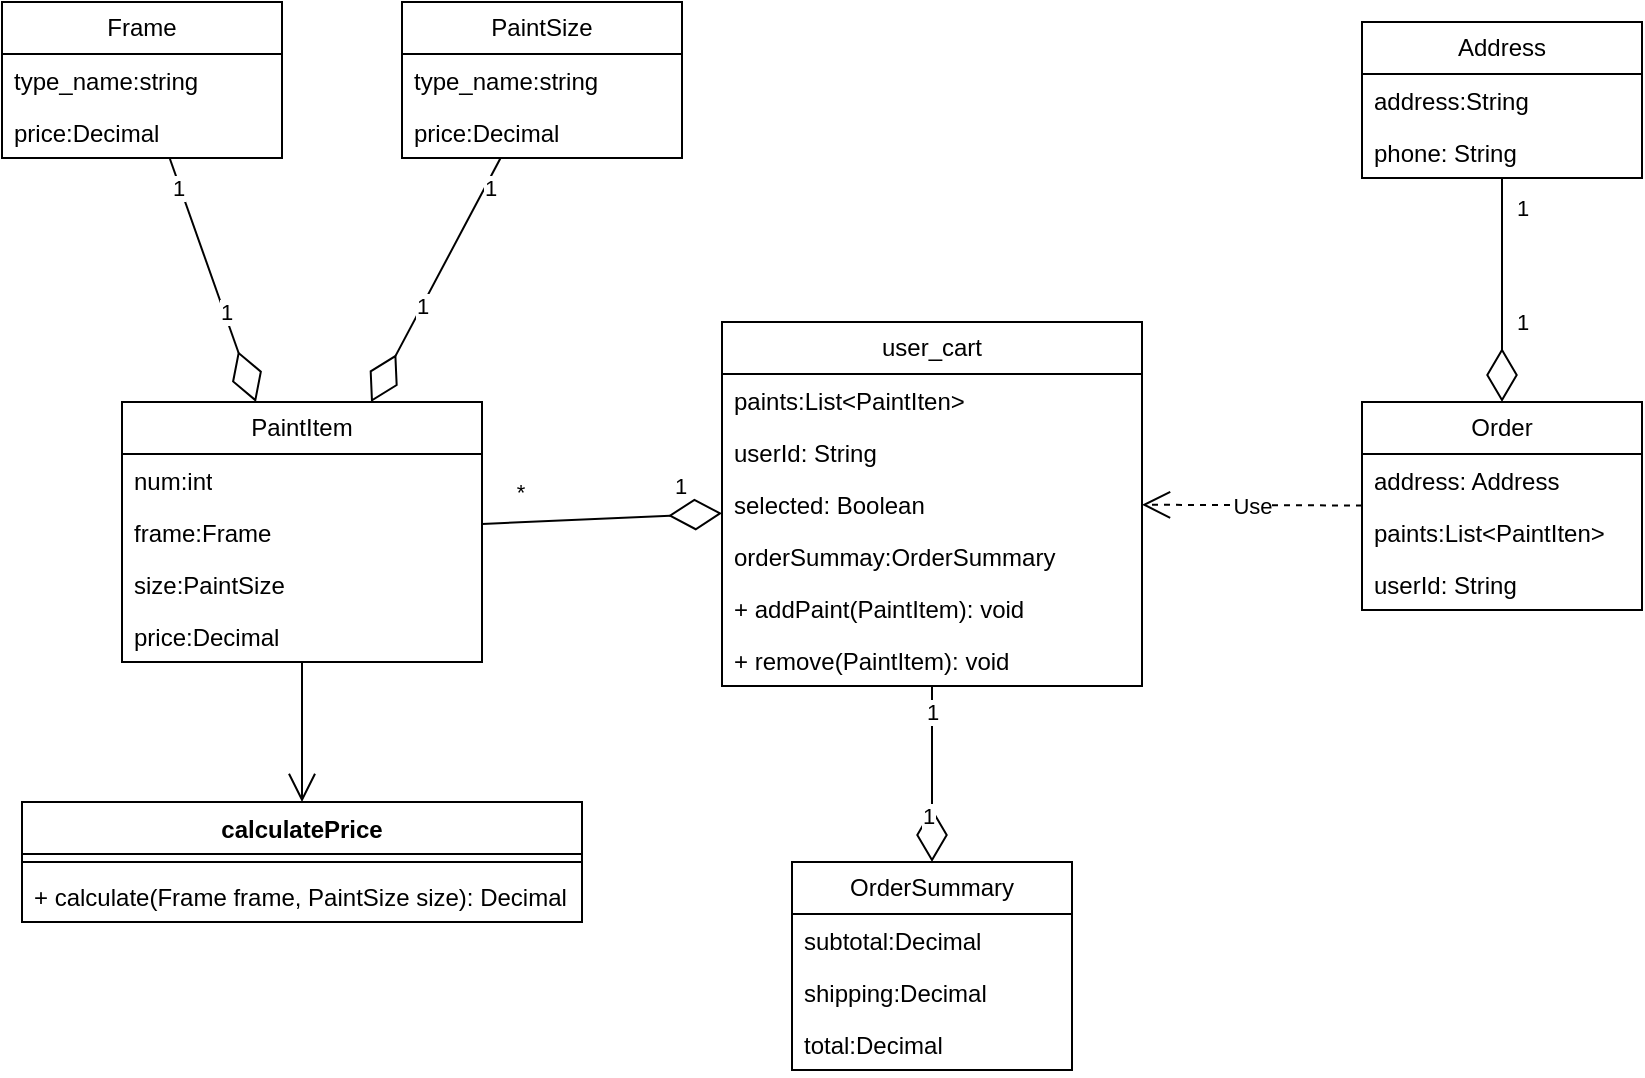 <mxfile version="21.3.2" type="github">
  <diagram name="第 1 页" id="hnJGvBL3xxOrhPmkCJRv">
    <mxGraphModel dx="1674" dy="764" grid="1" gridSize="10" guides="1" tooltips="1" connect="1" arrows="1" fold="1" page="1" pageScale="1" pageWidth="827" pageHeight="1169" math="0" shadow="0">
      <root>
        <mxCell id="0" />
        <mxCell id="1" parent="0" />
        <mxCell id="ORkjWtwUSQEM9D3xqnx5-6" value="Frame" style="swimlane;fontStyle=0;childLayout=stackLayout;horizontal=1;startSize=26;fillColor=none;horizontalStack=0;resizeParent=1;resizeParentMax=0;resizeLast=0;collapsible=1;marginBottom=0;whiteSpace=wrap;html=1;" vertex="1" parent="1">
          <mxGeometry x="30" y="200" width="140" height="78" as="geometry" />
        </mxCell>
        <mxCell id="ORkjWtwUSQEM9D3xqnx5-7" value="type_name:string" style="text;strokeColor=none;fillColor=none;align=left;verticalAlign=top;spacingLeft=4;spacingRight=4;overflow=hidden;rotatable=0;points=[[0,0.5],[1,0.5]];portConstraint=eastwest;whiteSpace=wrap;html=1;" vertex="1" parent="ORkjWtwUSQEM9D3xqnx5-6">
          <mxGeometry y="26" width="140" height="26" as="geometry" />
        </mxCell>
        <mxCell id="ORkjWtwUSQEM9D3xqnx5-8" value="price:Decimal" style="text;strokeColor=none;fillColor=none;align=left;verticalAlign=top;spacingLeft=4;spacingRight=4;overflow=hidden;rotatable=0;points=[[0,0.5],[1,0.5]];portConstraint=eastwest;whiteSpace=wrap;html=1;" vertex="1" parent="ORkjWtwUSQEM9D3xqnx5-6">
          <mxGeometry y="52" width="140" height="26" as="geometry" />
        </mxCell>
        <mxCell id="ORkjWtwUSQEM9D3xqnx5-10" value="PaintSize" style="swimlane;fontStyle=0;childLayout=stackLayout;horizontal=1;startSize=26;fillColor=none;horizontalStack=0;resizeParent=1;resizeParentMax=0;resizeLast=0;collapsible=1;marginBottom=0;whiteSpace=wrap;html=1;" vertex="1" parent="1">
          <mxGeometry x="230" y="200" width="140" height="78" as="geometry" />
        </mxCell>
        <mxCell id="ORkjWtwUSQEM9D3xqnx5-11" value="type_name:string" style="text;strokeColor=none;fillColor=none;align=left;verticalAlign=top;spacingLeft=4;spacingRight=4;overflow=hidden;rotatable=0;points=[[0,0.5],[1,0.5]];portConstraint=eastwest;whiteSpace=wrap;html=1;" vertex="1" parent="ORkjWtwUSQEM9D3xqnx5-10">
          <mxGeometry y="26" width="140" height="26" as="geometry" />
        </mxCell>
        <mxCell id="ORkjWtwUSQEM9D3xqnx5-12" value="price:Decimal" style="text;strokeColor=none;fillColor=none;align=left;verticalAlign=top;spacingLeft=4;spacingRight=4;overflow=hidden;rotatable=0;points=[[0,0.5],[1,0.5]];portConstraint=eastwest;whiteSpace=wrap;html=1;" vertex="1" parent="ORkjWtwUSQEM9D3xqnx5-10">
          <mxGeometry y="52" width="140" height="26" as="geometry" />
        </mxCell>
        <mxCell id="ORkjWtwUSQEM9D3xqnx5-13" value="PaintItem" style="swimlane;fontStyle=0;childLayout=stackLayout;horizontal=1;startSize=26;fillColor=none;horizontalStack=0;resizeParent=1;resizeParentMax=0;resizeLast=0;collapsible=1;marginBottom=0;whiteSpace=wrap;html=1;" vertex="1" parent="1">
          <mxGeometry x="90" y="400" width="180" height="130" as="geometry" />
        </mxCell>
        <mxCell id="ORkjWtwUSQEM9D3xqnx5-14" value="num:int" style="text;strokeColor=none;fillColor=none;align=left;verticalAlign=top;spacingLeft=4;spacingRight=4;overflow=hidden;rotatable=0;points=[[0,0.5],[1,0.5]];portConstraint=eastwest;whiteSpace=wrap;html=1;" vertex="1" parent="ORkjWtwUSQEM9D3xqnx5-13">
          <mxGeometry y="26" width="180" height="26" as="geometry" />
        </mxCell>
        <mxCell id="ORkjWtwUSQEM9D3xqnx5-15" value="frame:Frame" style="text;strokeColor=none;fillColor=none;align=left;verticalAlign=top;spacingLeft=4;spacingRight=4;overflow=hidden;rotatable=0;points=[[0,0.5],[1,0.5]];portConstraint=eastwest;whiteSpace=wrap;html=1;" vertex="1" parent="ORkjWtwUSQEM9D3xqnx5-13">
          <mxGeometry y="52" width="180" height="26" as="geometry" />
        </mxCell>
        <mxCell id="ORkjWtwUSQEM9D3xqnx5-16" value="size:PaintSize" style="text;strokeColor=none;fillColor=none;align=left;verticalAlign=top;spacingLeft=4;spacingRight=4;overflow=hidden;rotatable=0;points=[[0,0.5],[1,0.5]];portConstraint=eastwest;whiteSpace=wrap;html=1;" vertex="1" parent="ORkjWtwUSQEM9D3xqnx5-13">
          <mxGeometry y="78" width="180" height="26" as="geometry" />
        </mxCell>
        <mxCell id="ORkjWtwUSQEM9D3xqnx5-73" value="price:Decimal" style="text;strokeColor=none;fillColor=none;align=left;verticalAlign=top;spacingLeft=4;spacingRight=4;overflow=hidden;rotatable=0;points=[[0,0.5],[1,0.5]];portConstraint=eastwest;whiteSpace=wrap;html=1;" vertex="1" parent="ORkjWtwUSQEM9D3xqnx5-13">
          <mxGeometry y="104" width="180" height="26" as="geometry" />
        </mxCell>
        <mxCell id="ORkjWtwUSQEM9D3xqnx5-19" value="user_cart" style="swimlane;fontStyle=0;childLayout=stackLayout;horizontal=1;startSize=26;fillColor=none;horizontalStack=0;resizeParent=1;resizeParentMax=0;resizeLast=0;collapsible=1;marginBottom=0;whiteSpace=wrap;html=1;" vertex="1" parent="1">
          <mxGeometry x="390" y="360" width="210" height="182" as="geometry" />
        </mxCell>
        <mxCell id="ORkjWtwUSQEM9D3xqnx5-20" value="paints:List&amp;lt;PaintIten&amp;gt;" style="text;strokeColor=none;fillColor=none;align=left;verticalAlign=top;spacingLeft=4;spacingRight=4;overflow=hidden;rotatable=0;points=[[0,0.5],[1,0.5]];portConstraint=eastwest;whiteSpace=wrap;html=1;" vertex="1" parent="ORkjWtwUSQEM9D3xqnx5-19">
          <mxGeometry y="26" width="210" height="26" as="geometry" />
        </mxCell>
        <mxCell id="ORkjWtwUSQEM9D3xqnx5-21" value="userId: String" style="text;strokeColor=none;fillColor=none;align=left;verticalAlign=top;spacingLeft=4;spacingRight=4;overflow=hidden;rotatable=0;points=[[0,0.5],[1,0.5]];portConstraint=eastwest;whiteSpace=wrap;html=1;" vertex="1" parent="ORkjWtwUSQEM9D3xqnx5-19">
          <mxGeometry y="52" width="210" height="26" as="geometry" />
        </mxCell>
        <mxCell id="ORkjWtwUSQEM9D3xqnx5-29" value="selected: Boolean" style="text;strokeColor=none;fillColor=none;align=left;verticalAlign=top;spacingLeft=4;spacingRight=4;overflow=hidden;rotatable=0;points=[[0,0.5],[1,0.5]];portConstraint=eastwest;whiteSpace=wrap;html=1;" vertex="1" parent="ORkjWtwUSQEM9D3xqnx5-19">
          <mxGeometry y="78" width="210" height="26" as="geometry" />
        </mxCell>
        <mxCell id="ORkjWtwUSQEM9D3xqnx5-28" value="orderSummay:OrderSummary" style="text;strokeColor=none;fillColor=none;align=left;verticalAlign=top;spacingLeft=4;spacingRight=4;overflow=hidden;rotatable=0;points=[[0,0.5],[1,0.5]];portConstraint=eastwest;whiteSpace=wrap;html=1;" vertex="1" parent="ORkjWtwUSQEM9D3xqnx5-19">
          <mxGeometry y="104" width="210" height="26" as="geometry" />
        </mxCell>
        <mxCell id="ORkjWtwUSQEM9D3xqnx5-69" value="+ addPaint(PaintItem): void" style="text;strokeColor=none;fillColor=none;align=left;verticalAlign=top;spacingLeft=4;spacingRight=4;overflow=hidden;rotatable=0;points=[[0,0.5],[1,0.5]];portConstraint=eastwest;whiteSpace=wrap;html=1;" vertex="1" parent="ORkjWtwUSQEM9D3xqnx5-19">
          <mxGeometry y="130" width="210" height="26" as="geometry" />
        </mxCell>
        <mxCell id="ORkjWtwUSQEM9D3xqnx5-70" value="+ remove(PaintItem): void" style="text;strokeColor=none;fillColor=none;align=left;verticalAlign=top;spacingLeft=4;spacingRight=4;overflow=hidden;rotatable=0;points=[[0,0.5],[1,0.5]];portConstraint=eastwest;whiteSpace=wrap;html=1;" vertex="1" parent="ORkjWtwUSQEM9D3xqnx5-19">
          <mxGeometry y="156" width="210" height="26" as="geometry" />
        </mxCell>
        <mxCell id="ORkjWtwUSQEM9D3xqnx5-25" value="" style="endArrow=diamondThin;endFill=0;endSize=24;html=1;rounded=0;" edge="1" parent="1" source="ORkjWtwUSQEM9D3xqnx5-10" target="ORkjWtwUSQEM9D3xqnx5-13">
          <mxGeometry width="160" relative="1" as="geometry">
            <mxPoint x="310" y="560" as="sourcePoint" />
            <mxPoint x="470" y="560" as="targetPoint" />
          </mxGeometry>
        </mxCell>
        <mxCell id="ORkjWtwUSQEM9D3xqnx5-44" value="1" style="edgeLabel;html=1;align=center;verticalAlign=middle;resizable=0;points=[];" vertex="1" connectable="0" parent="ORkjWtwUSQEM9D3xqnx5-25">
          <mxGeometry x="-0.772" y="2" relative="1" as="geometry">
            <mxPoint as="offset" />
          </mxGeometry>
        </mxCell>
        <mxCell id="ORkjWtwUSQEM9D3xqnx5-45" value="1" style="edgeLabel;html=1;align=center;verticalAlign=middle;resizable=0;points=[];" vertex="1" connectable="0" parent="ORkjWtwUSQEM9D3xqnx5-25">
          <mxGeometry x="0.207" y="-1" relative="1" as="geometry">
            <mxPoint as="offset" />
          </mxGeometry>
        </mxCell>
        <mxCell id="ORkjWtwUSQEM9D3xqnx5-26" value="" style="endArrow=diamondThin;endFill=0;endSize=24;html=1;rounded=0;" edge="1" parent="1" source="ORkjWtwUSQEM9D3xqnx5-6" target="ORkjWtwUSQEM9D3xqnx5-13">
          <mxGeometry width="160" relative="1" as="geometry">
            <mxPoint x="180" y="610" as="sourcePoint" />
            <mxPoint x="340" y="610" as="targetPoint" />
          </mxGeometry>
        </mxCell>
        <mxCell id="ORkjWtwUSQEM9D3xqnx5-42" value="1" style="edgeLabel;html=1;align=center;verticalAlign=middle;resizable=0;points=[];" vertex="1" connectable="0" parent="ORkjWtwUSQEM9D3xqnx5-26">
          <mxGeometry x="-0.76" y="-1" relative="1" as="geometry">
            <mxPoint as="offset" />
          </mxGeometry>
        </mxCell>
        <mxCell id="ORkjWtwUSQEM9D3xqnx5-43" value="1" style="edgeLabel;html=1;align=center;verticalAlign=middle;resizable=0;points=[];" vertex="1" connectable="0" parent="ORkjWtwUSQEM9D3xqnx5-26">
          <mxGeometry x="0.267" y="1" relative="1" as="geometry">
            <mxPoint as="offset" />
          </mxGeometry>
        </mxCell>
        <mxCell id="ORkjWtwUSQEM9D3xqnx5-27" value="" style="endArrow=diamondThin;endFill=0;endSize=24;html=1;rounded=0;" edge="1" parent="1" source="ORkjWtwUSQEM9D3xqnx5-13" target="ORkjWtwUSQEM9D3xqnx5-19">
          <mxGeometry width="160" relative="1" as="geometry">
            <mxPoint x="470" y="590" as="sourcePoint" />
            <mxPoint x="630" y="590" as="targetPoint" />
          </mxGeometry>
        </mxCell>
        <mxCell id="ORkjWtwUSQEM9D3xqnx5-46" value="*" style="edgeLabel;html=1;align=center;verticalAlign=middle;resizable=0;points=[];" vertex="1" connectable="0" parent="ORkjWtwUSQEM9D3xqnx5-27">
          <mxGeometry x="-0.688" y="-2" relative="1" as="geometry">
            <mxPoint y="-17" as="offset" />
          </mxGeometry>
        </mxCell>
        <mxCell id="ORkjWtwUSQEM9D3xqnx5-47" value="1" style="edgeLabel;html=1;align=center;verticalAlign=middle;resizable=0;points=[];" vertex="1" connectable="0" parent="ORkjWtwUSQEM9D3xqnx5-27">
          <mxGeometry x="0.562" y="-4" relative="1" as="geometry">
            <mxPoint x="5" y="-19" as="offset" />
          </mxGeometry>
        </mxCell>
        <mxCell id="ORkjWtwUSQEM9D3xqnx5-34" value="OrderSummary" style="swimlane;fontStyle=0;childLayout=stackLayout;horizontal=1;startSize=26;fillColor=none;horizontalStack=0;resizeParent=1;resizeParentMax=0;resizeLast=0;collapsible=1;marginBottom=0;whiteSpace=wrap;html=1;" vertex="1" parent="1">
          <mxGeometry x="425" y="630" width="140" height="104" as="geometry" />
        </mxCell>
        <mxCell id="ORkjWtwUSQEM9D3xqnx5-35" value="subtotal:Decimal" style="text;strokeColor=none;fillColor=none;align=left;verticalAlign=top;spacingLeft=4;spacingRight=4;overflow=hidden;rotatable=0;points=[[0,0.5],[1,0.5]];portConstraint=eastwest;whiteSpace=wrap;html=1;" vertex="1" parent="ORkjWtwUSQEM9D3xqnx5-34">
          <mxGeometry y="26" width="140" height="26" as="geometry" />
        </mxCell>
        <mxCell id="ORkjWtwUSQEM9D3xqnx5-36" value="shipping:Decimal" style="text;strokeColor=none;fillColor=none;align=left;verticalAlign=top;spacingLeft=4;spacingRight=4;overflow=hidden;rotatable=0;points=[[0,0.5],[1,0.5]];portConstraint=eastwest;whiteSpace=wrap;html=1;" vertex="1" parent="ORkjWtwUSQEM9D3xqnx5-34">
          <mxGeometry y="52" width="140" height="26" as="geometry" />
        </mxCell>
        <mxCell id="ORkjWtwUSQEM9D3xqnx5-37" value="total:Decimal" style="text;strokeColor=none;fillColor=none;align=left;verticalAlign=top;spacingLeft=4;spacingRight=4;overflow=hidden;rotatable=0;points=[[0,0.5],[1,0.5]];portConstraint=eastwest;whiteSpace=wrap;html=1;" vertex="1" parent="ORkjWtwUSQEM9D3xqnx5-34">
          <mxGeometry y="78" width="140" height="26" as="geometry" />
        </mxCell>
        <mxCell id="ORkjWtwUSQEM9D3xqnx5-38" value="" style="endArrow=diamondThin;endFill=0;endSize=24;html=1;rounded=0;" edge="1" parent="1" source="ORkjWtwUSQEM9D3xqnx5-19" target="ORkjWtwUSQEM9D3xqnx5-34">
          <mxGeometry width="160" relative="1" as="geometry">
            <mxPoint x="20" y="610" as="sourcePoint" />
            <mxPoint x="180" y="610" as="targetPoint" />
          </mxGeometry>
        </mxCell>
        <mxCell id="ORkjWtwUSQEM9D3xqnx5-40" value="1" style="edgeLabel;html=1;align=center;verticalAlign=middle;resizable=0;points=[];" vertex="1" connectable="0" parent="ORkjWtwUSQEM9D3xqnx5-38">
          <mxGeometry x="0.48" y="-2" relative="1" as="geometry">
            <mxPoint as="offset" />
          </mxGeometry>
        </mxCell>
        <mxCell id="ORkjWtwUSQEM9D3xqnx5-41" value="1" style="edgeLabel;html=1;align=center;verticalAlign=middle;resizable=0;points=[];" vertex="1" connectable="0" parent="ORkjWtwUSQEM9D3xqnx5-38">
          <mxGeometry x="-0.72" relative="1" as="geometry">
            <mxPoint as="offset" />
          </mxGeometry>
        </mxCell>
        <mxCell id="ORkjWtwUSQEM9D3xqnx5-52" value="Address" style="swimlane;fontStyle=0;childLayout=stackLayout;horizontal=1;startSize=26;fillColor=none;horizontalStack=0;resizeParent=1;resizeParentMax=0;resizeLast=0;collapsible=1;marginBottom=0;whiteSpace=wrap;html=1;" vertex="1" parent="1">
          <mxGeometry x="710" y="210" width="140" height="78" as="geometry" />
        </mxCell>
        <mxCell id="ORkjWtwUSQEM9D3xqnx5-53" value="address:String" style="text;strokeColor=none;fillColor=none;align=left;verticalAlign=top;spacingLeft=4;spacingRight=4;overflow=hidden;rotatable=0;points=[[0,0.5],[1,0.5]];portConstraint=eastwest;whiteSpace=wrap;html=1;" vertex="1" parent="ORkjWtwUSQEM9D3xqnx5-52">
          <mxGeometry y="26" width="140" height="26" as="geometry" />
        </mxCell>
        <mxCell id="ORkjWtwUSQEM9D3xqnx5-54" value="phone: String" style="text;strokeColor=none;fillColor=none;align=left;verticalAlign=top;spacingLeft=4;spacingRight=4;overflow=hidden;rotatable=0;points=[[0,0.5],[1,0.5]];portConstraint=eastwest;whiteSpace=wrap;html=1;" vertex="1" parent="ORkjWtwUSQEM9D3xqnx5-52">
          <mxGeometry y="52" width="140" height="26" as="geometry" />
        </mxCell>
        <mxCell id="ORkjWtwUSQEM9D3xqnx5-56" value="" style="endArrow=diamondThin;endFill=0;endSize=24;html=1;rounded=0;" edge="1" parent="1" source="ORkjWtwUSQEM9D3xqnx5-52" target="ORkjWtwUSQEM9D3xqnx5-59">
          <mxGeometry width="160" relative="1" as="geometry">
            <mxPoint x="640" y="390" as="sourcePoint" />
            <mxPoint x="800" y="390" as="targetPoint" />
          </mxGeometry>
        </mxCell>
        <mxCell id="ORkjWtwUSQEM9D3xqnx5-57" value="1" style="edgeLabel;html=1;align=center;verticalAlign=middle;resizable=0;points=[];" vertex="1" connectable="0" parent="ORkjWtwUSQEM9D3xqnx5-56">
          <mxGeometry x="-0.733" y="1" relative="1" as="geometry">
            <mxPoint x="9" as="offset" />
          </mxGeometry>
        </mxCell>
        <mxCell id="ORkjWtwUSQEM9D3xqnx5-58" value="1" style="edgeLabel;html=1;align=center;verticalAlign=middle;resizable=0;points=[];" vertex="1" connectable="0" parent="ORkjWtwUSQEM9D3xqnx5-56">
          <mxGeometry x="0.274" y="5" relative="1" as="geometry">
            <mxPoint x="5" as="offset" />
          </mxGeometry>
        </mxCell>
        <mxCell id="ORkjWtwUSQEM9D3xqnx5-59" value="Order" style="swimlane;fontStyle=0;childLayout=stackLayout;horizontal=1;startSize=26;fillColor=none;horizontalStack=0;resizeParent=1;resizeParentMax=0;resizeLast=0;collapsible=1;marginBottom=0;whiteSpace=wrap;html=1;" vertex="1" parent="1">
          <mxGeometry x="710" y="400" width="140" height="104" as="geometry" />
        </mxCell>
        <mxCell id="ORkjWtwUSQEM9D3xqnx5-60" value="address: Address" style="text;strokeColor=none;fillColor=none;align=left;verticalAlign=top;spacingLeft=4;spacingRight=4;overflow=hidden;rotatable=0;points=[[0,0.5],[1,0.5]];portConstraint=eastwest;whiteSpace=wrap;html=1;" vertex="1" parent="ORkjWtwUSQEM9D3xqnx5-59">
          <mxGeometry y="26" width="140" height="26" as="geometry" />
        </mxCell>
        <mxCell id="ORkjWtwUSQEM9D3xqnx5-61" value="paints:List&amp;lt;PaintIten&amp;gt;" style="text;strokeColor=none;fillColor=none;align=left;verticalAlign=top;spacingLeft=4;spacingRight=4;overflow=hidden;rotatable=0;points=[[0,0.5],[1,0.5]];portConstraint=eastwest;whiteSpace=wrap;html=1;" vertex="1" parent="ORkjWtwUSQEM9D3xqnx5-59">
          <mxGeometry y="52" width="140" height="26" as="geometry" />
        </mxCell>
        <mxCell id="ORkjWtwUSQEM9D3xqnx5-62" value="userId: String" style="text;strokeColor=none;fillColor=none;align=left;verticalAlign=top;spacingLeft=4;spacingRight=4;overflow=hidden;rotatable=0;points=[[0,0.5],[1,0.5]];portConstraint=eastwest;whiteSpace=wrap;html=1;" vertex="1" parent="ORkjWtwUSQEM9D3xqnx5-59">
          <mxGeometry y="78" width="140" height="26" as="geometry" />
        </mxCell>
        <mxCell id="ORkjWtwUSQEM9D3xqnx5-63" value="Use" style="endArrow=open;endSize=12;dashed=1;html=1;rounded=0;" edge="1" parent="1" source="ORkjWtwUSQEM9D3xqnx5-59" target="ORkjWtwUSQEM9D3xqnx5-19">
          <mxGeometry width="160" relative="1" as="geometry">
            <mxPoint x="770" y="570" as="sourcePoint" />
            <mxPoint x="930" y="570" as="targetPoint" />
          </mxGeometry>
        </mxCell>
        <mxCell id="ORkjWtwUSQEM9D3xqnx5-66" value="calculatePrice" style="swimlane;fontStyle=1;align=center;verticalAlign=top;childLayout=stackLayout;horizontal=1;startSize=26;horizontalStack=0;resizeParent=1;resizeParentMax=0;resizeLast=0;collapsible=1;marginBottom=0;whiteSpace=wrap;html=1;" vertex="1" parent="1">
          <mxGeometry x="40" y="600" width="280" height="60" as="geometry" />
        </mxCell>
        <mxCell id="ORkjWtwUSQEM9D3xqnx5-68" value="" style="line;strokeWidth=1;fillColor=none;align=left;verticalAlign=middle;spacingTop=-1;spacingLeft=3;spacingRight=3;rotatable=0;labelPosition=right;points=[];portConstraint=eastwest;strokeColor=inherit;" vertex="1" parent="ORkjWtwUSQEM9D3xqnx5-66">
          <mxGeometry y="26" width="280" height="8" as="geometry" />
        </mxCell>
        <mxCell id="ORkjWtwUSQEM9D3xqnx5-74" value="+ calculate(Frame frame, PaintSize size): Decimal" style="text;strokeColor=none;fillColor=none;align=left;verticalAlign=top;spacingLeft=4;spacingRight=4;overflow=hidden;rotatable=0;points=[[0,0.5],[1,0.5]];portConstraint=eastwest;whiteSpace=wrap;html=1;" vertex="1" parent="ORkjWtwUSQEM9D3xqnx5-66">
          <mxGeometry y="34" width="280" height="26" as="geometry" />
        </mxCell>
        <mxCell id="ORkjWtwUSQEM9D3xqnx5-72" value="" style="endArrow=open;endFill=1;endSize=12;html=1;rounded=0;" edge="1" parent="1" source="ORkjWtwUSQEM9D3xqnx5-13" target="ORkjWtwUSQEM9D3xqnx5-66">
          <mxGeometry width="160" relative="1" as="geometry">
            <mxPoint x="-40" y="560" as="sourcePoint" />
            <mxPoint x="120" y="560" as="targetPoint" />
          </mxGeometry>
        </mxCell>
      </root>
    </mxGraphModel>
  </diagram>
</mxfile>
